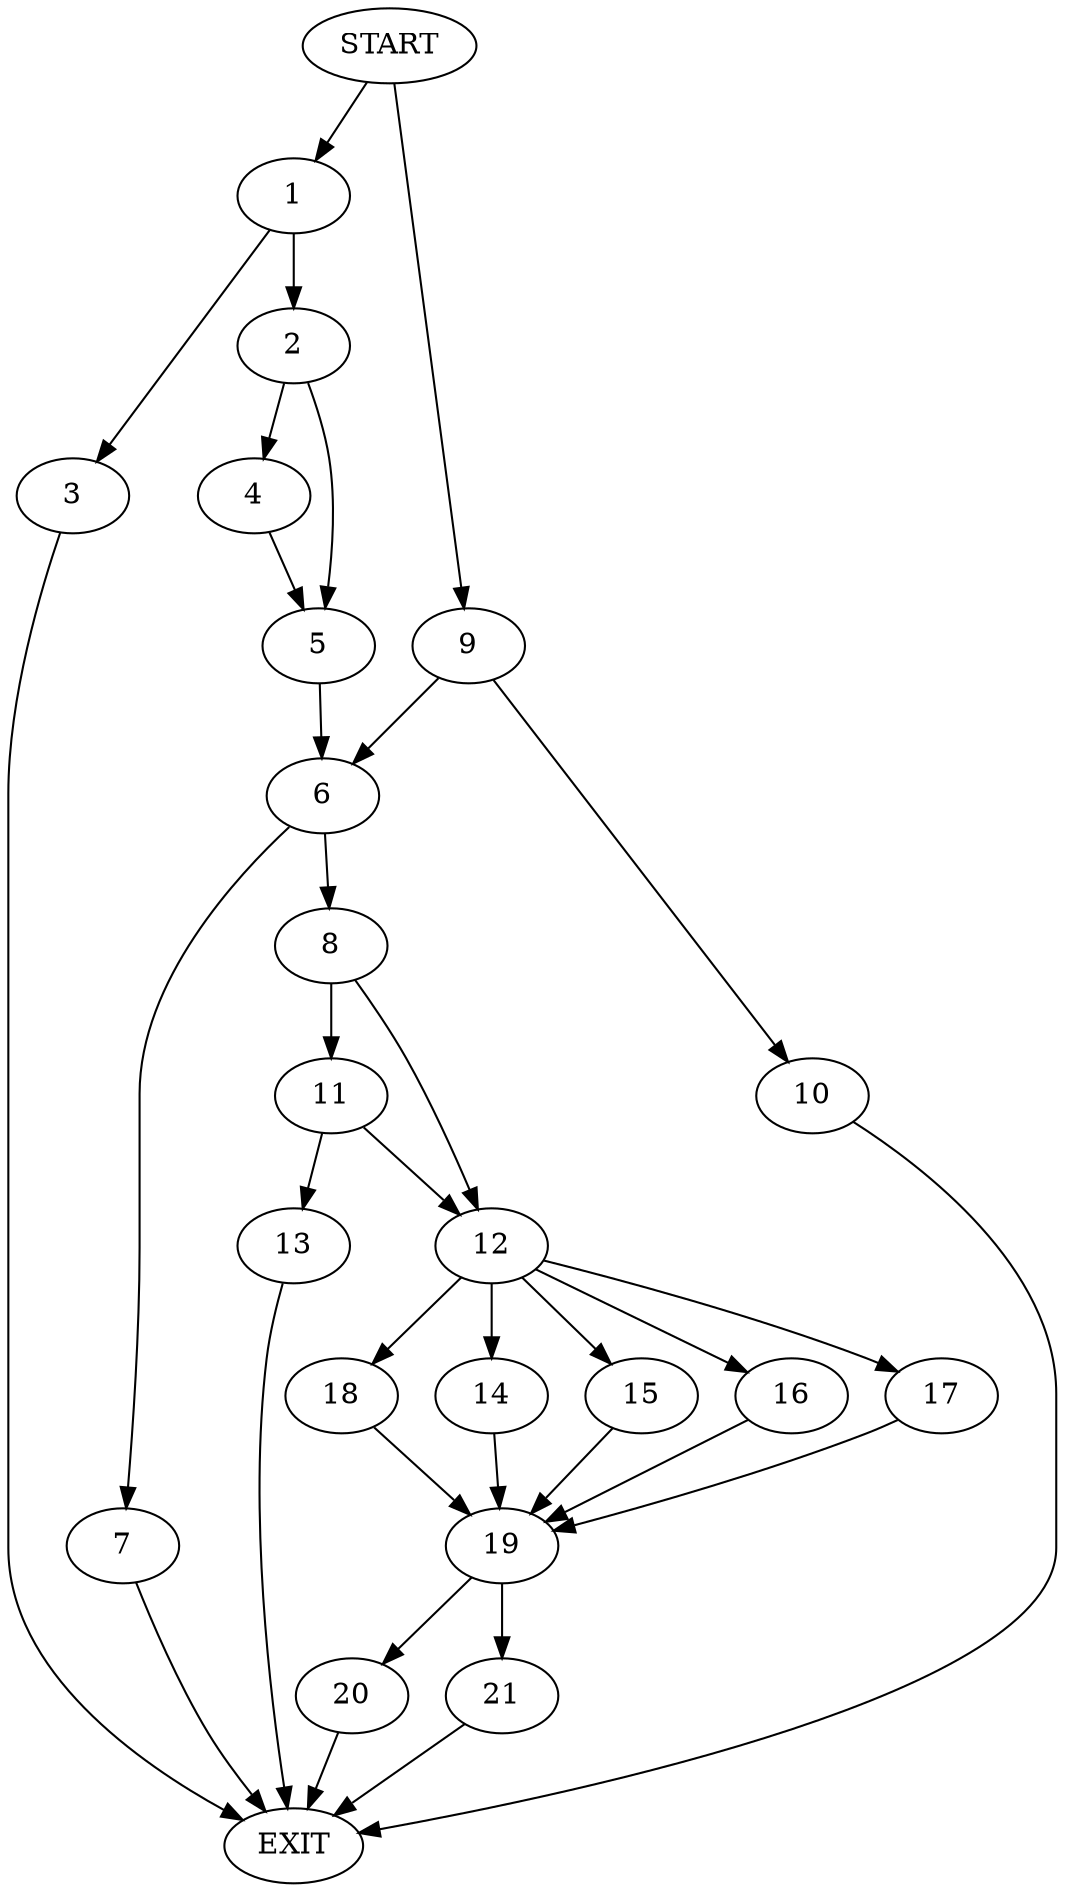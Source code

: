 digraph {
0 [label="START"]
22 [label="EXIT"]
0 -> 1
1 -> 2
1 -> 3
3 -> 22
2 -> 4
2 -> 5
5 -> 6
4 -> 5
6 -> 7
6 -> 8
0 -> 9
9 -> 10
9 -> 6
10 -> 22
7 -> 22
8 -> 11
8 -> 12
11 -> 13
11 -> 12
12 -> 14
12 -> 15
12 -> 16
12 -> 17
12 -> 18
13 -> 22
18 -> 19
16 -> 19
15 -> 19
14 -> 19
17 -> 19
19 -> 20
19 -> 21
20 -> 22
21 -> 22
}
